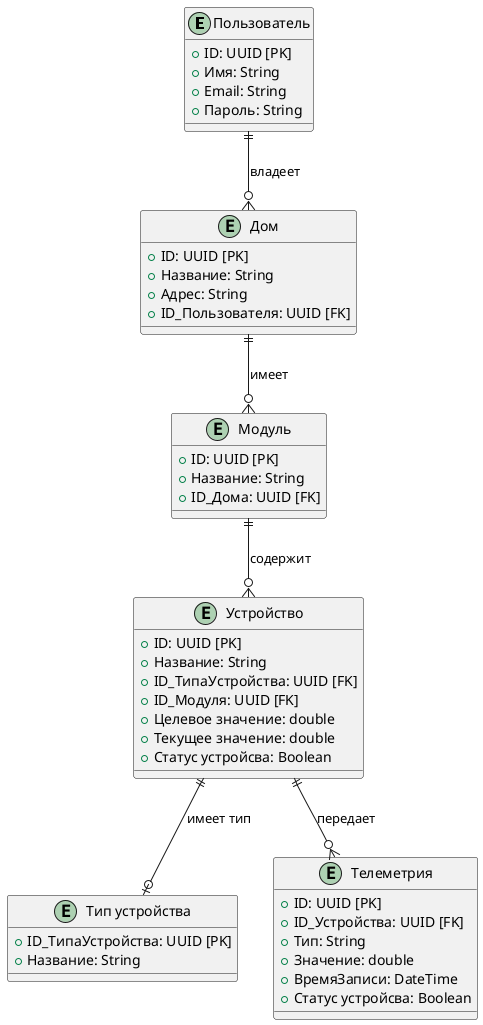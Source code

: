 @startuml
entity "Пользователь" as User {
  +ID: UUID [PK]
  +Имя: String
  +Email: String
  +Пароль: String
}

entity "Дом" as House {
  +ID: UUID [PK]
  +Название: String
  +Адрес: String
  +ID_Пользователя: UUID [FK]
}

entity "Модуль" as Module {
  +ID: UUID [PK]
  +Название: String
  +ID_Дома: UUID [FK]
}

entity "Устройство" as Device {
  +ID: UUID [PK]
  +Название: String
  +ID_ТипаУстройства: UUID [FK]
  +ID_Модуля: UUID [FK]
  +Целевое значение: double
  +Текущее значение: double
  +Статус устройсва: Boolean
}

entity "Тип устройства" as DeviceType {
  +ID_ТипаУстройства: UUID [PK]
  +Название: String
}

entity "Телеметрия" as Telemetry {
  +ID: UUID [PK]
  +ID_Устройства: UUID [FK]
  +Тип: String
  +Значение: double
  +ВремяЗаписи: DateTime
  +Статус устройсва: Boolean
}

User ||--o{ House : "владеет"
House ||--o{ Module : "имеет"
Module ||--o{ Device : "содержит"
Device ||--o| DeviceType : "имеет тип"
Device ||--o{ Telemetry : "передает"
@enduml
